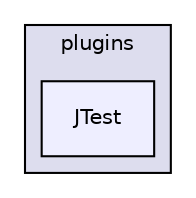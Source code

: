 digraph "src/plugins/JTest" {
  compound=true
  node [ fontsize="10", fontname="Helvetica"];
  edge [ labelfontsize="10", labelfontname="Helvetica"];
  subgraph clusterdir_7020b8b7abcceffa3f9f7a2d24718f16 {
    graph [ bgcolor="#ddddee", pencolor="black", label="plugins" fontname="Helvetica", fontsize="10", URL="dir_7020b8b7abcceffa3f9f7a2d24718f16.html"]
  dir_4f0f9f9963f7ce0408379f2504c80363 [shape=box, label="JTest", style="filled", fillcolor="#eeeeff", pencolor="black", URL="dir_4f0f9f9963f7ce0408379f2504c80363.html"];
  }
}
